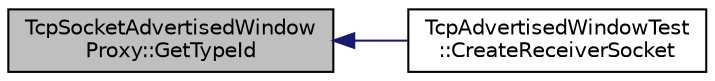 digraph "TcpSocketAdvertisedWindowProxy::GetTypeId"
{
  edge [fontname="Helvetica",fontsize="10",labelfontname="Helvetica",labelfontsize="10"];
  node [fontname="Helvetica",fontsize="10",shape=record];
  rankdir="LR";
  Node1 [label="TcpSocketAdvertisedWindow\lProxy::GetTypeId",height=0.2,width=0.4,color="black", fillcolor="grey75", style="filled", fontcolor="black"];
  Node1 -> Node2 [dir="back",color="midnightblue",fontsize="10",style="solid"];
  Node2 [label="TcpAdvertisedWindowTest\l::CreateReceiverSocket",height=0.2,width=0.4,color="black", fillcolor="white", style="filled",URL="$d2/dd3/classTcpAdvertisedWindowTest.html#a322099457f41afb575f67f795001e54a",tooltip="Create and install the socket to install on the receiver. "];
}
